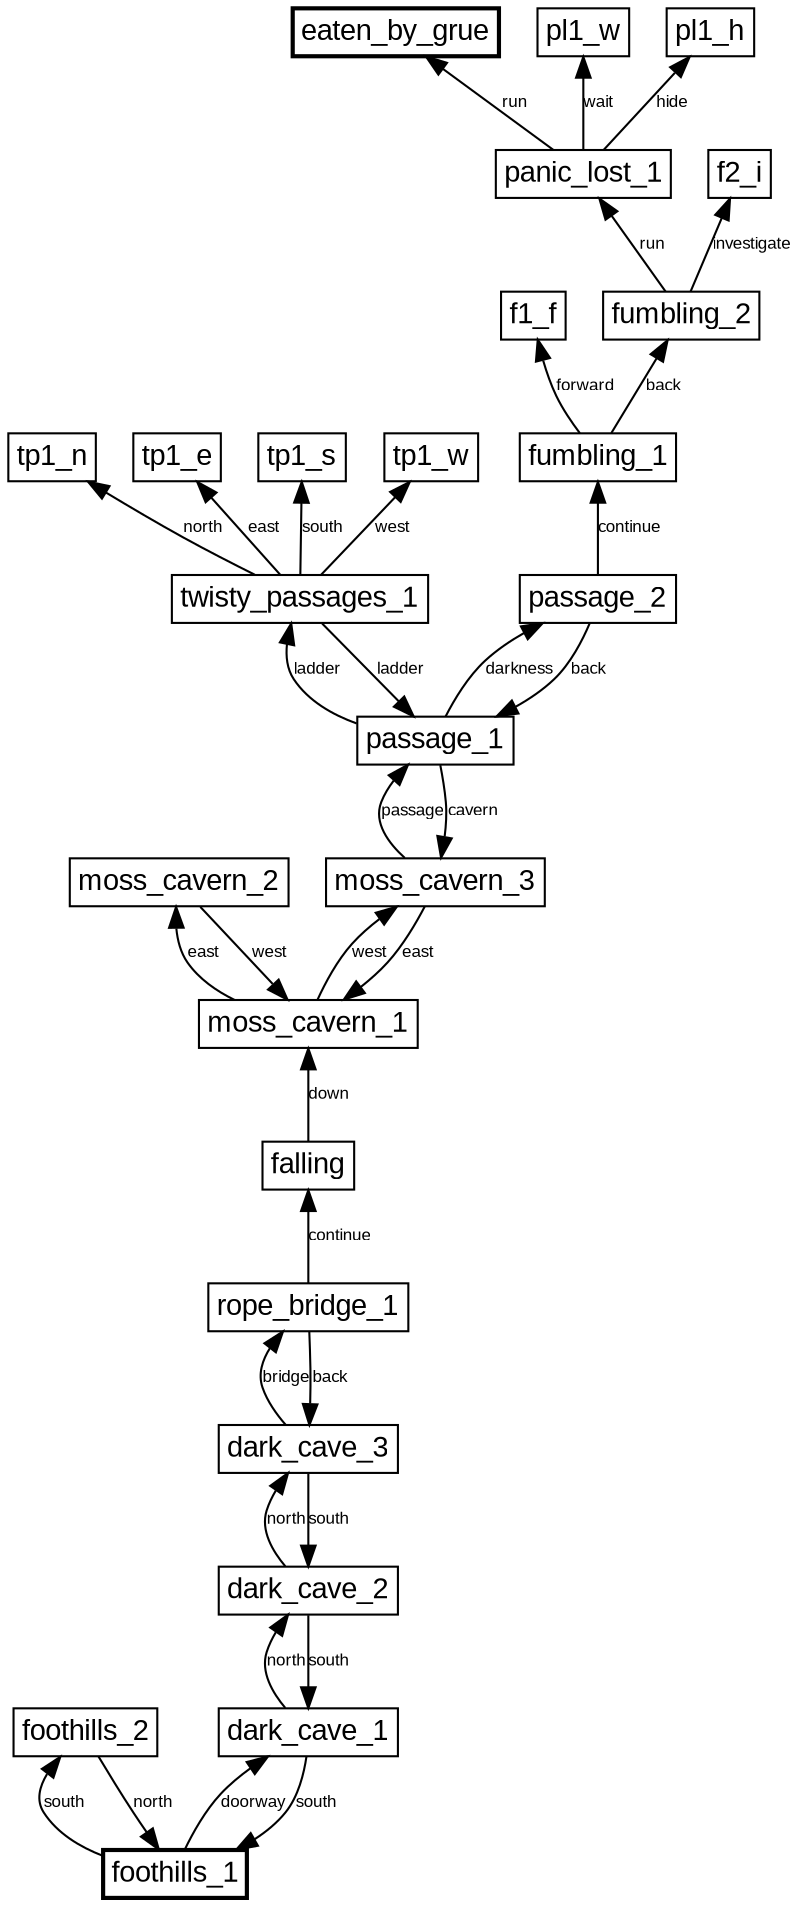 digraph G {
    rankdir=BT;

    node [fontname=arial shape=box margin="0.05,0.05" width=0 height=0];
    edge [fontname=arial fontsize=8];

    foothills_1 [style=bold];
    eaten_by_grue [style=bold];

    foothills_1 -> foothills_2 [label=south];
    foothills_1 -> dark_cave_1 [label=doorway];

    foothills_2 -> foothills_1 [label=north];

    dark_cave_1 -> foothills_1 [label=south];
    dark_cave_1 -> dark_cave_2 [label=north];

    dark_cave_2 -> dark_cave_1 [label=south];
    dark_cave_2 -> dark_cave_3 [label=north];

    dark_cave_3 -> rope_bridge_1 [label=bridge];
    dark_cave_3 -> dark_cave_2 [label=south];

    rope_bridge_1 -> dark_cave_3 [label=back];
    rope_bridge_1 -> falling [label=continue];

    falling -> moss_cavern_1 [label=down];

    moss_cavern_1 -> moss_cavern_2 [label=east];
    moss_cavern_1 -> moss_cavern_3 [label=west];

    moss_cavern_2 -> moss_cavern_1 [label=west];

    moss_cavern_3 -> moss_cavern_1 [label=east];
    moss_cavern_3 -> passage_1 [label=passage];

    passage_1 -> moss_cavern_3 [label=cavern];
    passage_1 -> twisty_passages_1 [label=ladder];
    passage_1 -> passage_2 [label=darkness];

    passage_2 -> passage_1 [label=back];
    passage_2 -> fumbling_1 [label=continue];

    fumbling_1 -> f1_f [label=forward];
    fumbling_1 -> fumbling_2 [label=back];

    fumbling_2 -> panic_lost_1 [label=run];
    fumbling_2 -> f2_i [label=investigate];

    panic_lost_1 -> eaten_by_grue [label=run];
    panic_lost_1 -> pl1_w [label=wait];
    panic_lost_1 -> pl1_h [label=hide];

    twisty_passages_1 -> passage_1 [label=ladder];
    twisty_passages_1 -> tp1_n [label=north];
    twisty_passages_1 -> tp1_e [label=east];
    twisty_passages_1 -> tp1_s [label=south];
    twisty_passages_1 -> tp1_w [label=west];
}
